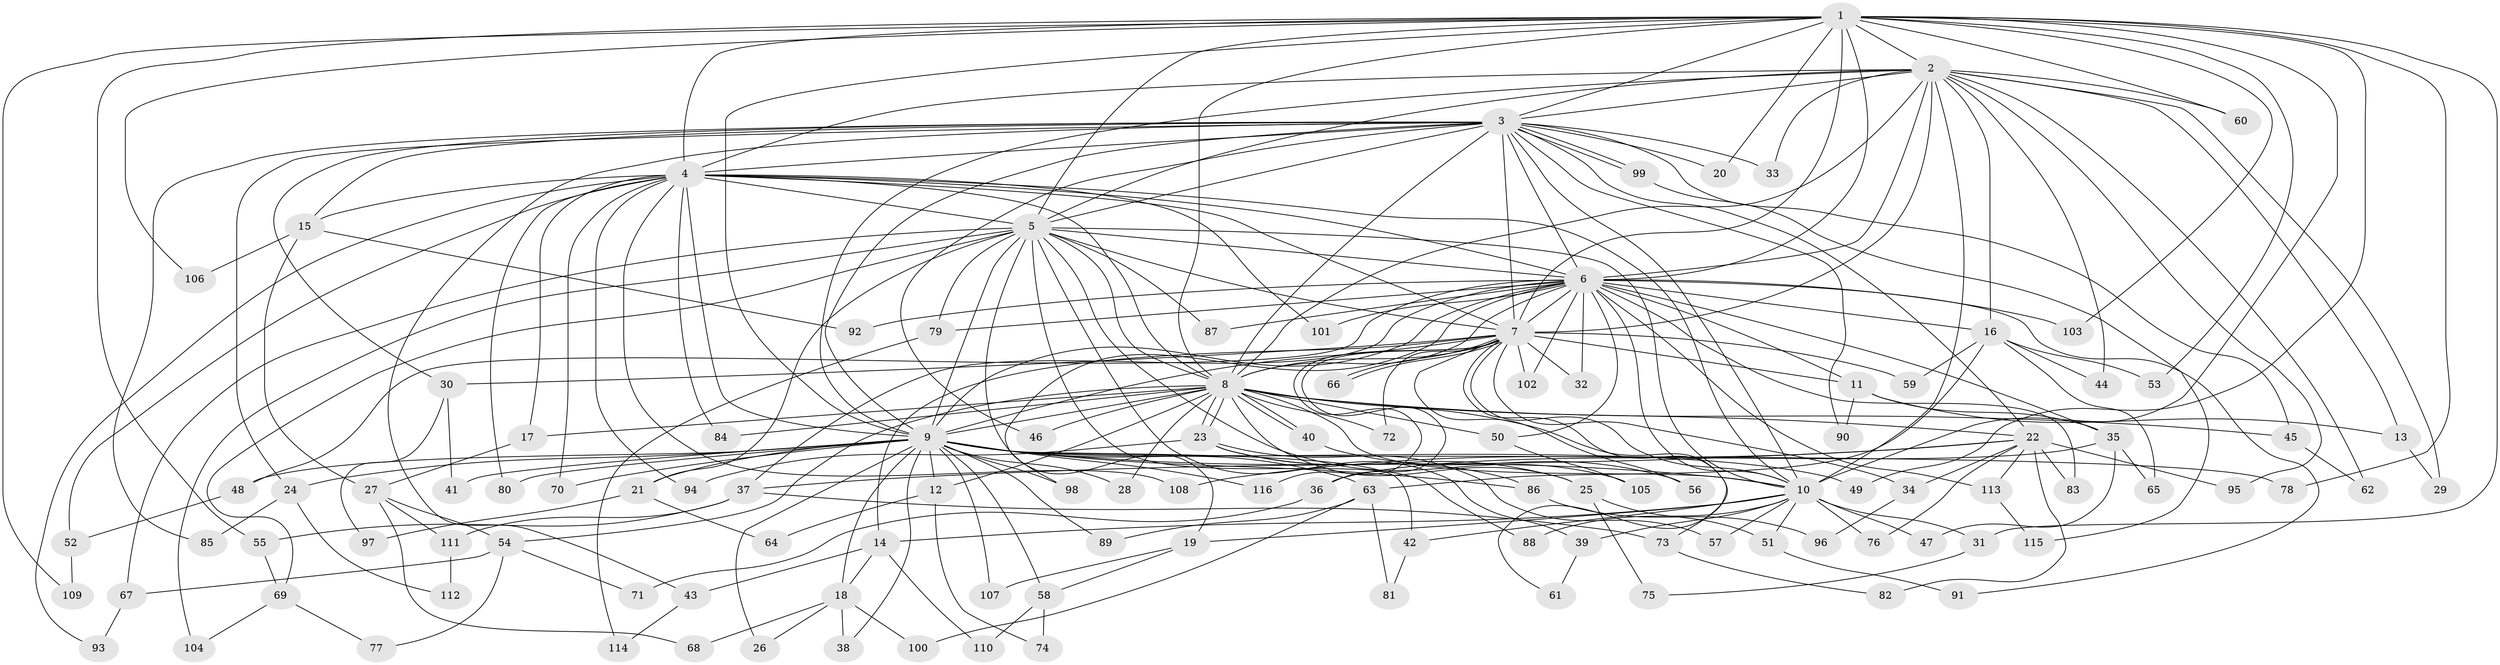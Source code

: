 // coarse degree distribution, {28: 0.024390243902439025, 14: 0.024390243902439025, 17: 0.012195121951219513, 18: 0.012195121951219513, 19: 0.012195121951219513, 15: 0.012195121951219513, 5: 0.0975609756097561, 3: 0.15853658536585366, 9: 0.024390243902439025, 6: 0.012195121951219513, 4: 0.06097560975609756, 2: 0.524390243902439, 7: 0.012195121951219513, 1: 0.012195121951219513}
// Generated by graph-tools (version 1.1) at 2025/49/03/04/25 22:49:40]
// undirected, 116 vertices, 257 edges
graph export_dot {
  node [color=gray90,style=filled];
  1;
  2;
  3;
  4;
  5;
  6;
  7;
  8;
  9;
  10;
  11;
  12;
  13;
  14;
  15;
  16;
  17;
  18;
  19;
  20;
  21;
  22;
  23;
  24;
  25;
  26;
  27;
  28;
  29;
  30;
  31;
  32;
  33;
  34;
  35;
  36;
  37;
  38;
  39;
  40;
  41;
  42;
  43;
  44;
  45;
  46;
  47;
  48;
  49;
  50;
  51;
  52;
  53;
  54;
  55;
  56;
  57;
  58;
  59;
  60;
  61;
  62;
  63;
  64;
  65;
  66;
  67;
  68;
  69;
  70;
  71;
  72;
  73;
  74;
  75;
  76;
  77;
  78;
  79;
  80;
  81;
  82;
  83;
  84;
  85;
  86;
  87;
  88;
  89;
  90;
  91;
  92;
  93;
  94;
  95;
  96;
  97;
  98;
  99;
  100;
  101;
  102;
  103;
  104;
  105;
  106;
  107;
  108;
  109;
  110;
  111;
  112;
  113;
  114;
  115;
  116;
  1 -- 2;
  1 -- 3;
  1 -- 4;
  1 -- 5;
  1 -- 6;
  1 -- 7;
  1 -- 8;
  1 -- 9;
  1 -- 10;
  1 -- 20;
  1 -- 31;
  1 -- 49;
  1 -- 53;
  1 -- 55;
  1 -- 60;
  1 -- 78;
  1 -- 103;
  1 -- 106;
  1 -- 109;
  2 -- 3;
  2 -- 4;
  2 -- 5;
  2 -- 6;
  2 -- 7;
  2 -- 8;
  2 -- 9;
  2 -- 10;
  2 -- 13;
  2 -- 16;
  2 -- 29;
  2 -- 33;
  2 -- 44;
  2 -- 60;
  2 -- 62;
  2 -- 95;
  3 -- 4;
  3 -- 5;
  3 -- 6;
  3 -- 7;
  3 -- 8;
  3 -- 9;
  3 -- 10;
  3 -- 15;
  3 -- 20;
  3 -- 22;
  3 -- 24;
  3 -- 30;
  3 -- 33;
  3 -- 43;
  3 -- 45;
  3 -- 46;
  3 -- 85;
  3 -- 90;
  3 -- 99;
  3 -- 99;
  4 -- 5;
  4 -- 6;
  4 -- 7;
  4 -- 8;
  4 -- 9;
  4 -- 10;
  4 -- 15;
  4 -- 17;
  4 -- 52;
  4 -- 70;
  4 -- 80;
  4 -- 84;
  4 -- 93;
  4 -- 94;
  4 -- 101;
  4 -- 108;
  5 -- 6;
  5 -- 7;
  5 -- 8;
  5 -- 9;
  5 -- 10;
  5 -- 19;
  5 -- 21;
  5 -- 39;
  5 -- 67;
  5 -- 69;
  5 -- 79;
  5 -- 87;
  5 -- 88;
  5 -- 104;
  5 -- 105;
  6 -- 7;
  6 -- 8;
  6 -- 9;
  6 -- 10;
  6 -- 11;
  6 -- 16;
  6 -- 32;
  6 -- 35;
  6 -- 37;
  6 -- 48;
  6 -- 50;
  6 -- 79;
  6 -- 83;
  6 -- 87;
  6 -- 91;
  6 -- 92;
  6 -- 98;
  6 -- 101;
  6 -- 102;
  6 -- 103;
  6 -- 113;
  7 -- 8;
  7 -- 9;
  7 -- 10;
  7 -- 11;
  7 -- 14;
  7 -- 30;
  7 -- 32;
  7 -- 34;
  7 -- 36;
  7 -- 56;
  7 -- 59;
  7 -- 61;
  7 -- 66;
  7 -- 66;
  7 -- 72;
  7 -- 102;
  7 -- 116;
  8 -- 9;
  8 -- 10;
  8 -- 12;
  8 -- 17;
  8 -- 22;
  8 -- 23;
  8 -- 23;
  8 -- 25;
  8 -- 28;
  8 -- 40;
  8 -- 40;
  8 -- 45;
  8 -- 46;
  8 -- 50;
  8 -- 54;
  8 -- 72;
  8 -- 73;
  8 -- 84;
  9 -- 10;
  9 -- 12;
  9 -- 18;
  9 -- 21;
  9 -- 24;
  9 -- 26;
  9 -- 28;
  9 -- 38;
  9 -- 41;
  9 -- 42;
  9 -- 48;
  9 -- 49;
  9 -- 58;
  9 -- 63;
  9 -- 70;
  9 -- 78;
  9 -- 80;
  9 -- 86;
  9 -- 89;
  9 -- 98;
  9 -- 107;
  9 -- 116;
  10 -- 14;
  10 -- 19;
  10 -- 31;
  10 -- 39;
  10 -- 42;
  10 -- 47;
  10 -- 51;
  10 -- 57;
  10 -- 76;
  10 -- 88;
  11 -- 13;
  11 -- 35;
  11 -- 90;
  12 -- 64;
  12 -- 74;
  13 -- 29;
  14 -- 18;
  14 -- 43;
  14 -- 110;
  15 -- 27;
  15 -- 92;
  15 -- 106;
  16 -- 44;
  16 -- 53;
  16 -- 59;
  16 -- 63;
  16 -- 65;
  17 -- 27;
  18 -- 26;
  18 -- 38;
  18 -- 68;
  18 -- 100;
  19 -- 58;
  19 -- 107;
  21 -- 64;
  21 -- 97;
  22 -- 34;
  22 -- 37;
  22 -- 76;
  22 -- 82;
  22 -- 83;
  22 -- 95;
  22 -- 108;
  22 -- 113;
  23 -- 25;
  23 -- 57;
  23 -- 86;
  23 -- 94;
  24 -- 85;
  24 -- 112;
  25 -- 51;
  25 -- 75;
  27 -- 54;
  27 -- 68;
  27 -- 111;
  30 -- 41;
  30 -- 97;
  31 -- 75;
  34 -- 96;
  35 -- 36;
  35 -- 47;
  35 -- 65;
  36 -- 71;
  37 -- 55;
  37 -- 73;
  37 -- 111;
  39 -- 61;
  40 -- 56;
  42 -- 81;
  43 -- 114;
  45 -- 62;
  48 -- 52;
  50 -- 105;
  51 -- 91;
  52 -- 109;
  54 -- 67;
  54 -- 71;
  54 -- 77;
  55 -- 69;
  58 -- 74;
  58 -- 110;
  63 -- 81;
  63 -- 89;
  63 -- 100;
  67 -- 93;
  69 -- 77;
  69 -- 104;
  73 -- 82;
  79 -- 114;
  86 -- 96;
  99 -- 115;
  111 -- 112;
  113 -- 115;
}
